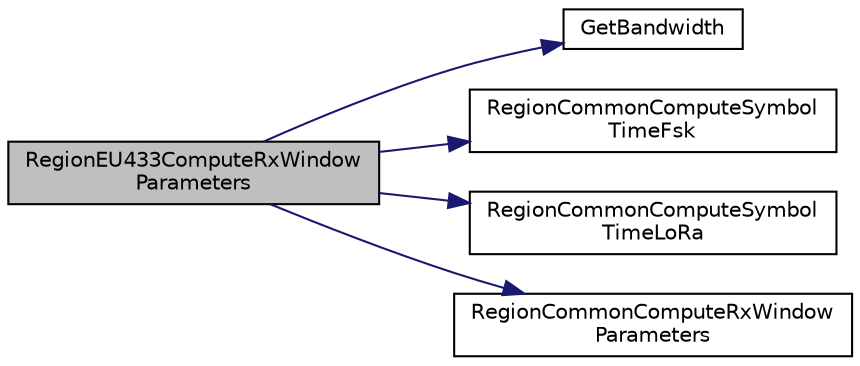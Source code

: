 digraph "RegionEU433ComputeRxWindowParameters"
{
  edge [fontname="Helvetica",fontsize="10",labelfontname="Helvetica",labelfontsize="10"];
  node [fontname="Helvetica",fontsize="10",shape=record];
  rankdir="LR";
  Node37 [label="RegionEU433ComputeRxWindow\lParameters",height=0.2,width=0.4,color="black", fillcolor="grey75", style="filled", fontcolor="black"];
  Node37 -> Node38 [color="midnightblue",fontsize="10",style="solid"];
  Node38 [label="GetBandwidth",height=0.2,width=0.4,color="black", fillcolor="white", style="filled",URL="$_region_e_u433_8c.html#afbe81e6d36760141722791d216d4ac60"];
  Node37 -> Node39 [color="midnightblue",fontsize="10",style="solid"];
  Node39 [label="RegionCommonComputeSymbol\lTimeFsk",height=0.2,width=0.4,color="black", fillcolor="white", style="filled",URL="$group___r_e_g_i_o_n_c_o_m_m_o_n.html#gacc2af896b03aa8ed8d8e5950d96d365f",tooltip="Computes the symbol time for FSK modulation. "];
  Node37 -> Node40 [color="midnightblue",fontsize="10",style="solid"];
  Node40 [label="RegionCommonComputeSymbol\lTimeLoRa",height=0.2,width=0.4,color="black", fillcolor="white", style="filled",URL="$group___r_e_g_i_o_n_c_o_m_m_o_n.html#ga79ed8b6555b68276d3c9ff2626b20fc8",tooltip="Computes the symbol time for LoRa modulation. "];
  Node37 -> Node41 [color="midnightblue",fontsize="10",style="solid"];
  Node41 [label="RegionCommonComputeRxWindow\lParameters",height=0.2,width=0.4,color="black", fillcolor="white", style="filled",URL="$group___r_e_g_i_o_n_c_o_m_m_o_n.html#gaba7114d0ca01f04933710feb13646138",tooltip="Computes the RX window timeout and the RX window offset. "];
}
